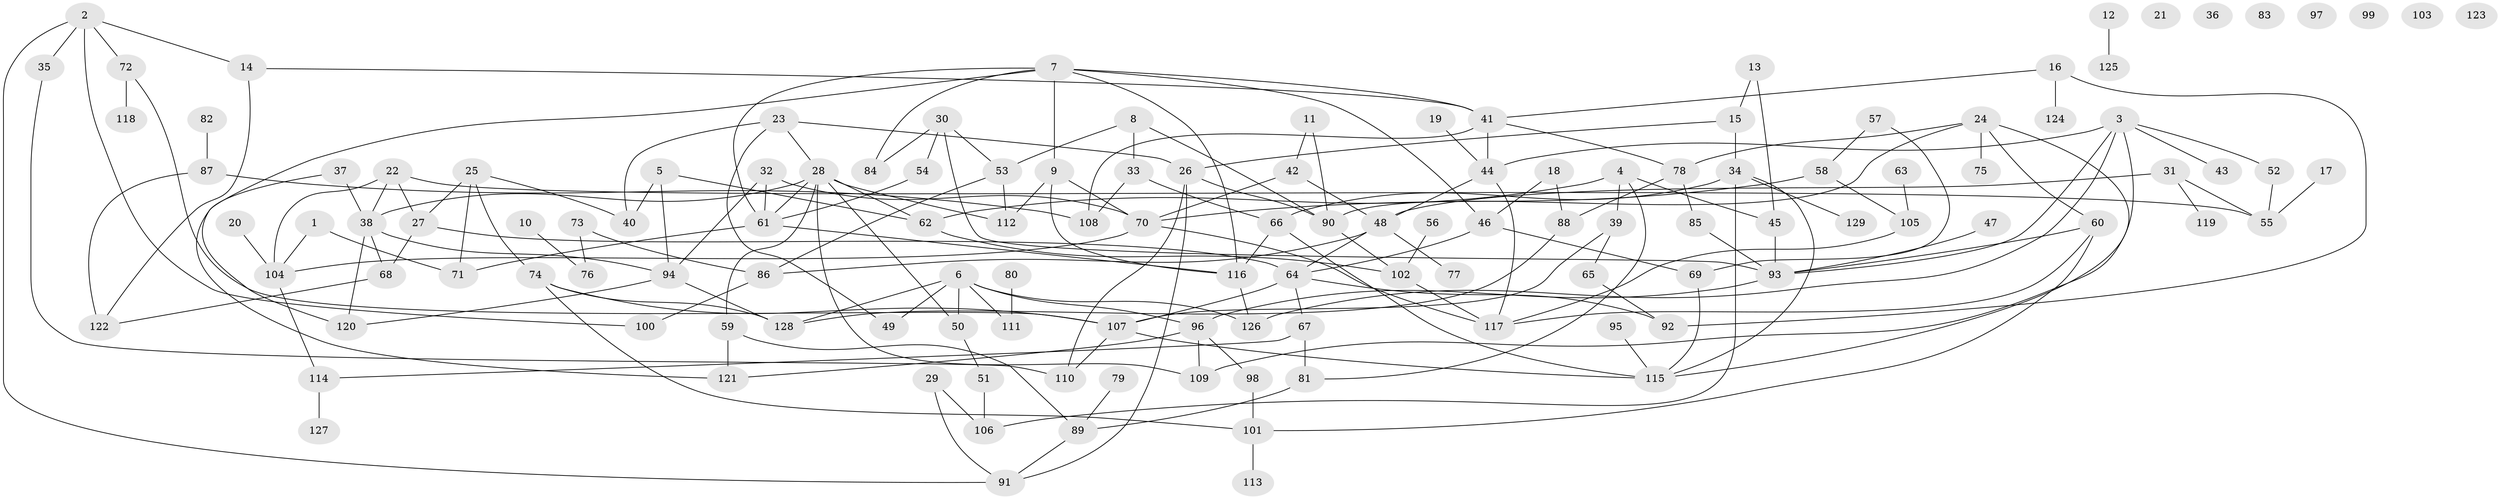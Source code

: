 // Generated by graph-tools (version 1.1) at 2025/12/03/09/25 04:12:54]
// undirected, 129 vertices, 194 edges
graph export_dot {
graph [start="1"]
  node [color=gray90,style=filled];
  1;
  2;
  3;
  4;
  5;
  6;
  7;
  8;
  9;
  10;
  11;
  12;
  13;
  14;
  15;
  16;
  17;
  18;
  19;
  20;
  21;
  22;
  23;
  24;
  25;
  26;
  27;
  28;
  29;
  30;
  31;
  32;
  33;
  34;
  35;
  36;
  37;
  38;
  39;
  40;
  41;
  42;
  43;
  44;
  45;
  46;
  47;
  48;
  49;
  50;
  51;
  52;
  53;
  54;
  55;
  56;
  57;
  58;
  59;
  60;
  61;
  62;
  63;
  64;
  65;
  66;
  67;
  68;
  69;
  70;
  71;
  72;
  73;
  74;
  75;
  76;
  77;
  78;
  79;
  80;
  81;
  82;
  83;
  84;
  85;
  86;
  87;
  88;
  89;
  90;
  91;
  92;
  93;
  94;
  95;
  96;
  97;
  98;
  99;
  100;
  101;
  102;
  103;
  104;
  105;
  106;
  107;
  108;
  109;
  110;
  111;
  112;
  113;
  114;
  115;
  116;
  117;
  118;
  119;
  120;
  121;
  122;
  123;
  124;
  125;
  126;
  127;
  128;
  129;
  1 -- 71;
  1 -- 104;
  2 -- 14;
  2 -- 35;
  2 -- 72;
  2 -- 91;
  2 -- 100;
  3 -- 43;
  3 -- 44;
  3 -- 52;
  3 -- 93;
  3 -- 109;
  3 -- 126;
  4 -- 39;
  4 -- 45;
  4 -- 62;
  4 -- 81;
  5 -- 40;
  5 -- 62;
  5 -- 94;
  6 -- 49;
  6 -- 50;
  6 -- 96;
  6 -- 111;
  6 -- 126;
  6 -- 128;
  7 -- 9;
  7 -- 41;
  7 -- 46;
  7 -- 61;
  7 -- 84;
  7 -- 116;
  7 -- 120;
  8 -- 33;
  8 -- 53;
  8 -- 90;
  9 -- 70;
  9 -- 112;
  9 -- 116;
  10 -- 76;
  11 -- 42;
  11 -- 90;
  12 -- 125;
  13 -- 15;
  13 -- 45;
  14 -- 41;
  14 -- 122;
  15 -- 26;
  15 -- 34;
  16 -- 41;
  16 -- 92;
  16 -- 124;
  17 -- 55;
  18 -- 46;
  18 -- 88;
  19 -- 44;
  20 -- 104;
  22 -- 27;
  22 -- 38;
  22 -- 55;
  22 -- 104;
  23 -- 26;
  23 -- 28;
  23 -- 40;
  23 -- 49;
  24 -- 60;
  24 -- 75;
  24 -- 78;
  24 -- 90;
  24 -- 115;
  25 -- 27;
  25 -- 40;
  25 -- 71;
  25 -- 74;
  26 -- 90;
  26 -- 91;
  26 -- 110;
  27 -- 64;
  27 -- 68;
  28 -- 38;
  28 -- 50;
  28 -- 59;
  28 -- 61;
  28 -- 62;
  28 -- 109;
  28 -- 112;
  29 -- 91;
  29 -- 106;
  30 -- 53;
  30 -- 54;
  30 -- 84;
  30 -- 93;
  31 -- 48;
  31 -- 55;
  31 -- 119;
  32 -- 61;
  32 -- 70;
  32 -- 94;
  33 -- 66;
  33 -- 108;
  34 -- 66;
  34 -- 106;
  34 -- 115;
  34 -- 129;
  35 -- 110;
  37 -- 38;
  37 -- 121;
  38 -- 68;
  38 -- 94;
  38 -- 120;
  39 -- 65;
  39 -- 107;
  41 -- 44;
  41 -- 78;
  41 -- 108;
  42 -- 48;
  42 -- 70;
  44 -- 48;
  44 -- 117;
  45 -- 93;
  46 -- 64;
  46 -- 69;
  47 -- 93;
  48 -- 64;
  48 -- 77;
  48 -- 86;
  50 -- 51;
  51 -- 106;
  52 -- 55;
  53 -- 86;
  53 -- 112;
  54 -- 61;
  56 -- 102;
  57 -- 58;
  57 -- 69;
  58 -- 70;
  58 -- 105;
  59 -- 89;
  59 -- 121;
  60 -- 93;
  60 -- 101;
  60 -- 117;
  61 -- 71;
  61 -- 116;
  62 -- 102;
  63 -- 105;
  64 -- 67;
  64 -- 92;
  64 -- 107;
  65 -- 92;
  66 -- 115;
  66 -- 116;
  67 -- 81;
  67 -- 114;
  68 -- 122;
  69 -- 115;
  70 -- 104;
  70 -- 117;
  72 -- 107;
  72 -- 118;
  73 -- 76;
  73 -- 86;
  74 -- 101;
  74 -- 107;
  74 -- 128;
  78 -- 85;
  78 -- 88;
  79 -- 89;
  80 -- 111;
  81 -- 89;
  82 -- 87;
  85 -- 93;
  86 -- 100;
  87 -- 108;
  87 -- 122;
  88 -- 128;
  89 -- 91;
  90 -- 102;
  93 -- 96;
  94 -- 120;
  94 -- 128;
  95 -- 115;
  96 -- 98;
  96 -- 109;
  96 -- 121;
  98 -- 101;
  101 -- 113;
  102 -- 117;
  104 -- 114;
  105 -- 117;
  107 -- 110;
  107 -- 115;
  114 -- 127;
  116 -- 126;
}
